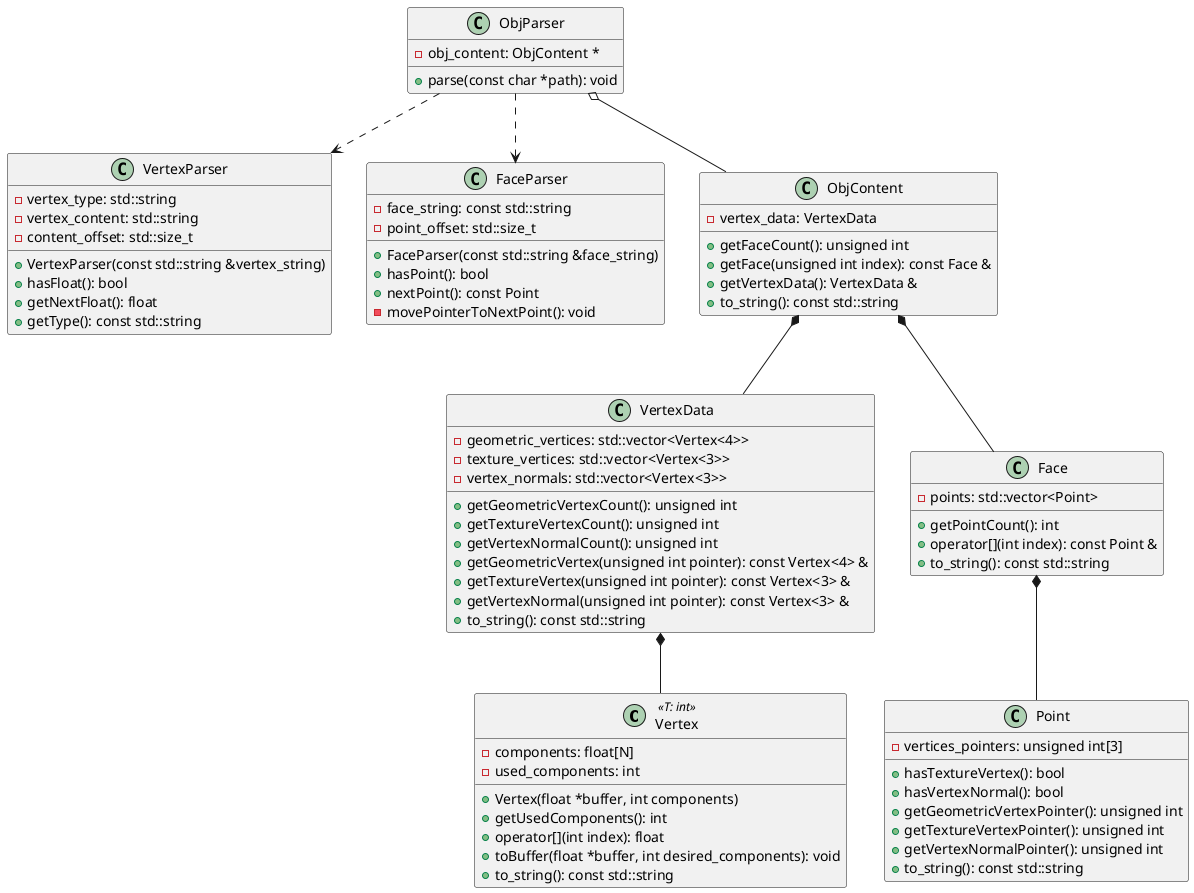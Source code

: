 @startuml

class Vertex << T: int >> {
    - components: float[N]
    - used_components: int
    + Vertex(float *buffer, int components)
    + getUsedComponents(): int
    + operator[](int index): float
    + toBuffer(float *buffer, int desired_components): void
    + to_string(): const std::string
}

class VertexParser {
    - vertex_type: std::string
    - vertex_content: std::string
    - content_offset: std::size_t
    + VertexParser(const std::string &vertex_string)
    + hasFloat(): bool
    + getNextFloat(): float
    + getType(): const std::string
}

class ObjParser {
    - obj_content: ObjContent *
    + parse(const char *path): void
}

class FaceParser {
	- face_string: const std::string
	- point_offset: std::size_t
	+ FaceParser(const std::string &face_string)
	+ hasPoint(): bool
    + nextPoint(): const Point
    - movePointerToNextPoint(): void
}

class VertexData {
    - geometric_vertices: std::vector<Vertex<4>>
    - texture_vertices: std::vector<Vertex<3>>
    - vertex_normals: std::vector<Vertex<3>>
    + getGeometricVertexCount(): unsigned int
    + getTextureVertexCount(): unsigned int
    + getVertexNormalCount(): unsigned int
    + getGeometricVertex(unsigned int pointer): const Vertex<4> &
    + getTextureVertex(unsigned int pointer): const Vertex<3> &
    + getVertexNormal(unsigned int pointer): const Vertex<3> &
    + to_string(): const std::string
}

class ObjContent {
    - vertex_data: VertexData
    + getFaceCount(): unsigned int
    + getFace(unsigned int index): const Face &
    + getVertexData(): VertexData &
    + to_string(): const std::string
}

class Face {
    - points: std::vector<Point>
    + getPointCount(): int
    + operator[](int index): const Point &
    + to_string(): const std::string
}

class Point {
    - vertices_pointers: unsigned int[3]
    + hasTextureVertex(): bool
    + hasVertexNormal(): bool
    + getGeometricVertexPointer(): unsigned int
    + getTextureVertexPointer(): unsigned int
    + getVertexNormalPointer(): unsigned int
    + to_string(): const std::string
}

ObjContent *-- VertexData
VertexData *-- Vertex
ObjContent *-- Face
Face *-- Point
ObjParser o-- ObjContent 
ObjParser ..> VertexParser
ObjParser ..> FaceParser

@enduml